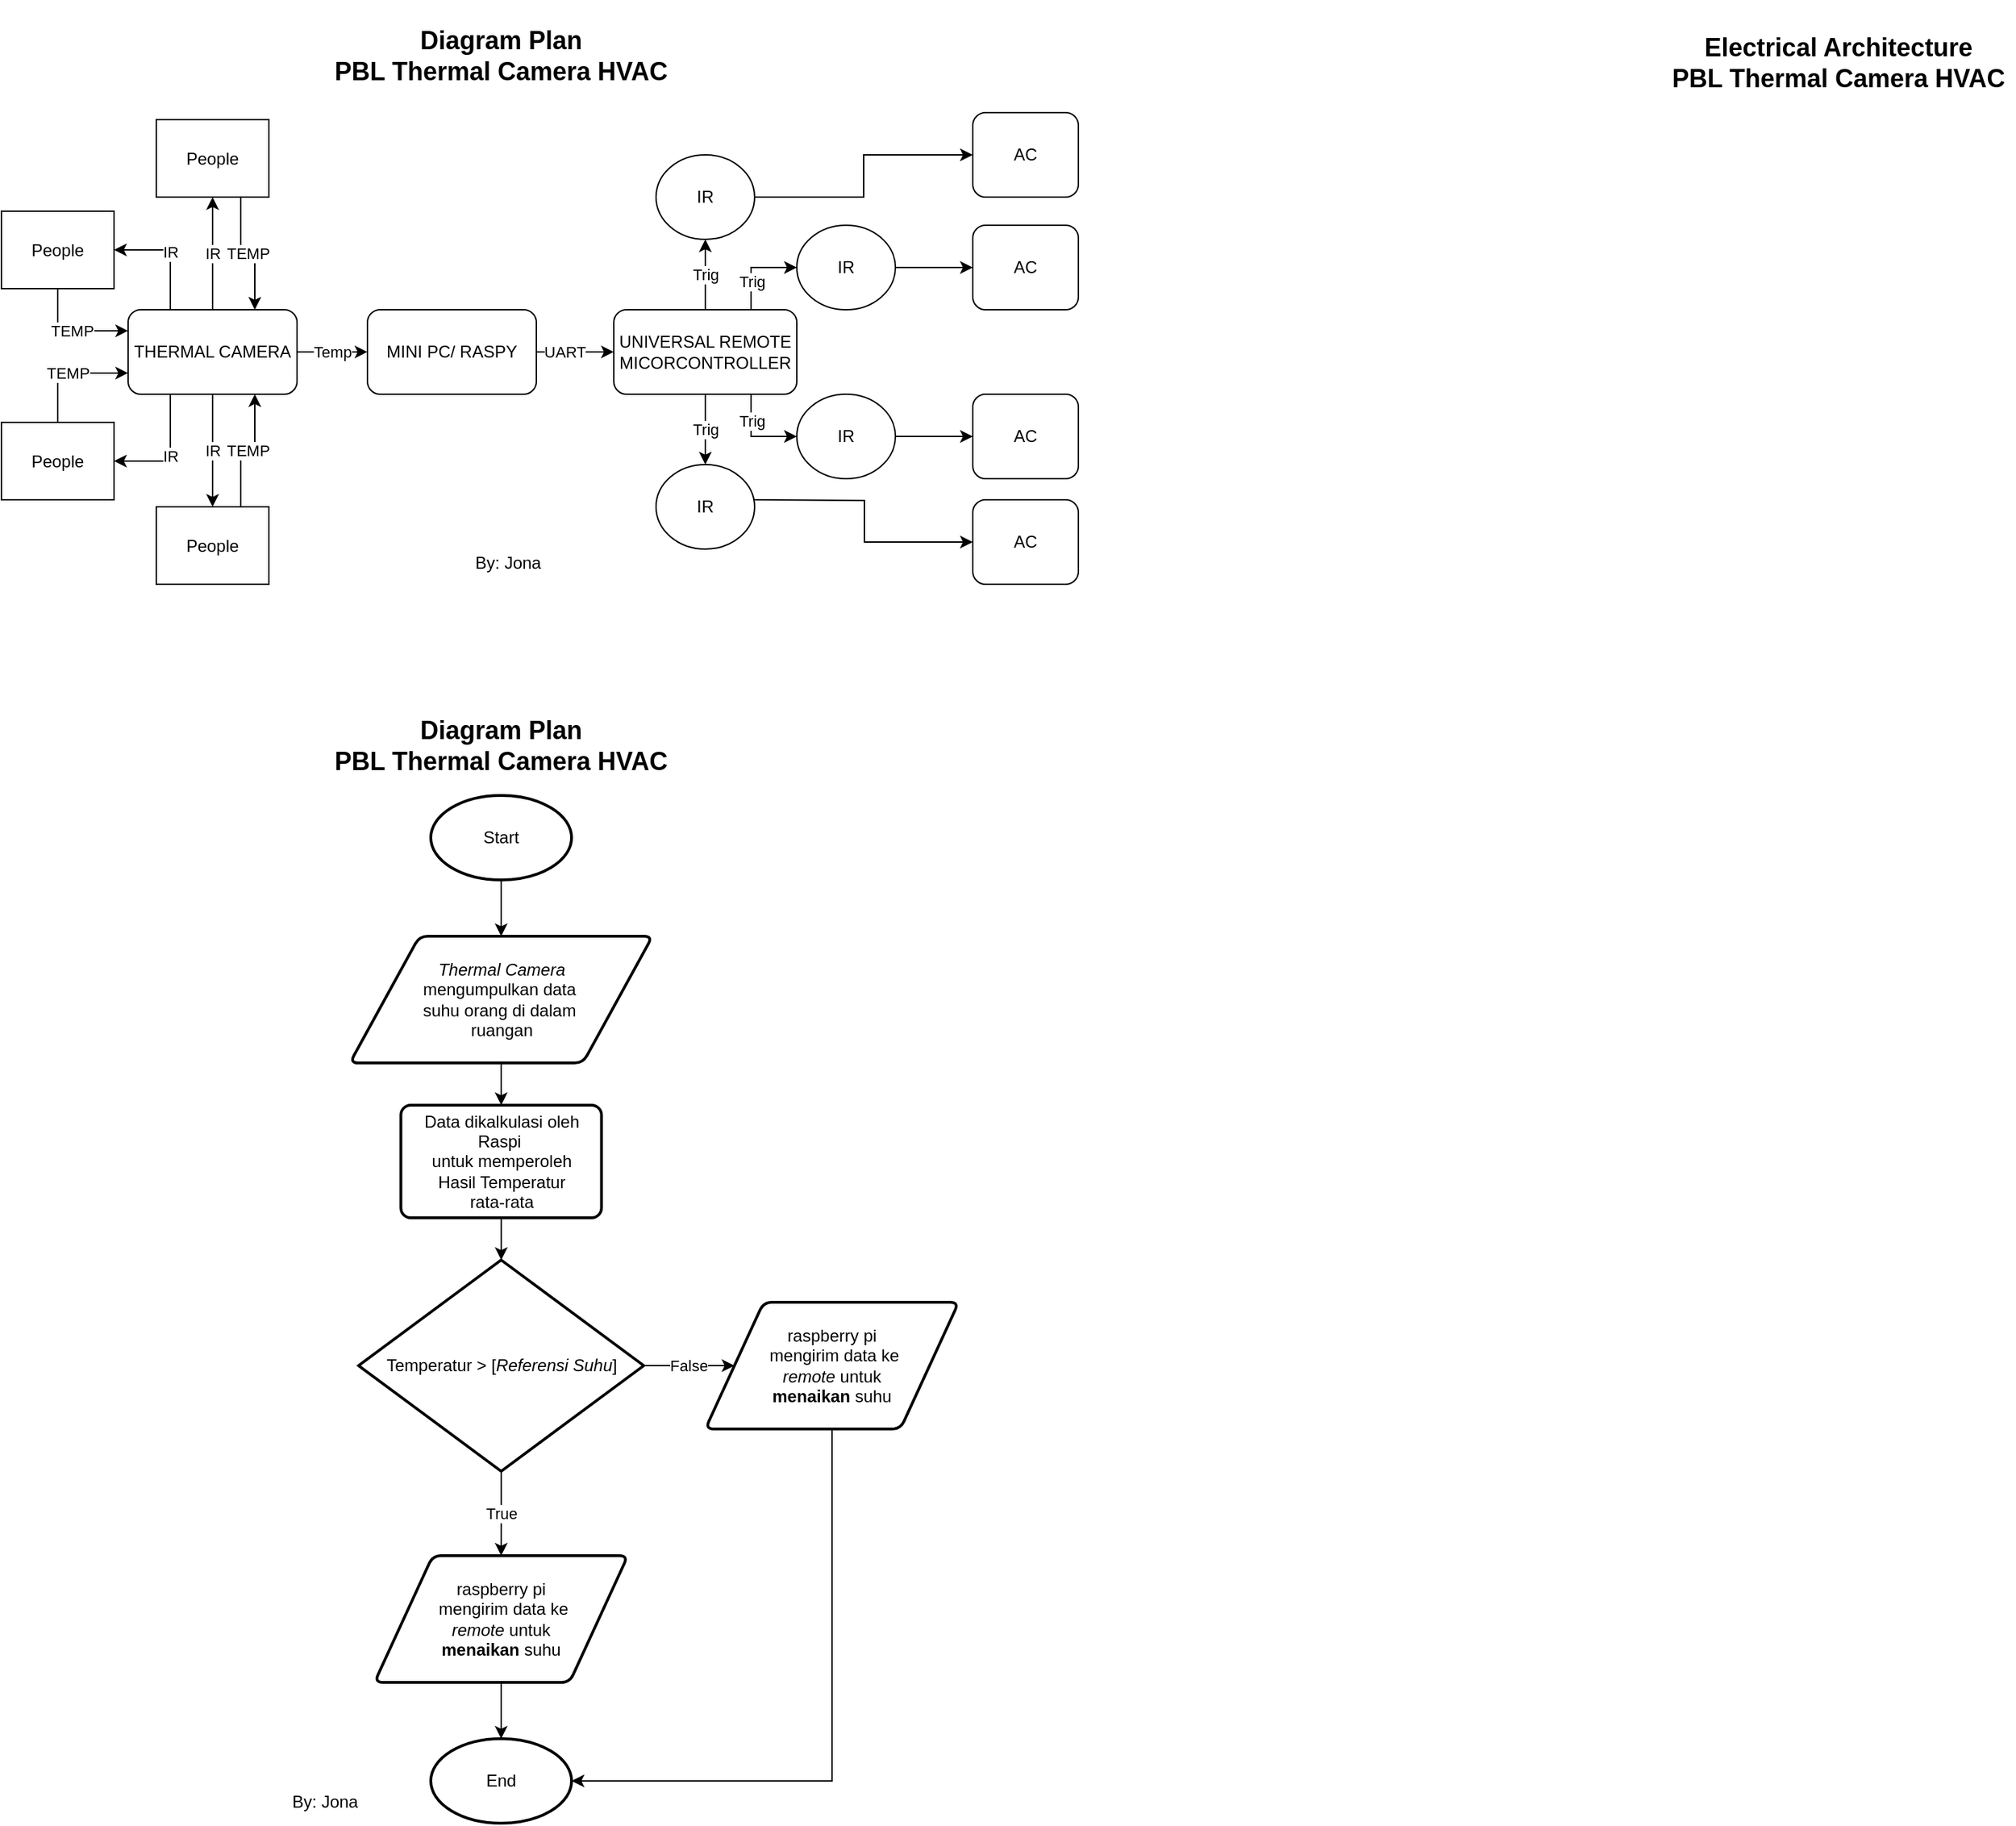 <mxfile version="24.1.0" type="device">
  <diagram name="Page-1" id="YuvekOQx8xAtep3oEcWD">
    <mxGraphModel dx="1990" dy="1065" grid="1" gridSize="10" guides="1" tooltips="1" connect="1" arrows="1" fold="1" page="1" pageScale="1" pageWidth="850" pageHeight="1100" math="0" shadow="0">
      <root>
        <mxCell id="0" />
        <mxCell id="1" parent="0" />
        <mxCell id="PVKdBOxZIRoiB5uvlUZZ-1" value="Temp" style="edgeStyle=orthogonalEdgeStyle;rounded=0;orthogonalLoop=1;jettySize=auto;html=1;" parent="1" source="PVKdBOxZIRoiB5uvlUZZ-2" target="PVKdBOxZIRoiB5uvlUZZ-4" edge="1">
          <mxGeometry relative="1" as="geometry" />
        </mxCell>
        <mxCell id="qJgImqPm416msXqpPhX8-5" value="IR" style="edgeStyle=orthogonalEdgeStyle;rounded=0;orthogonalLoop=1;jettySize=auto;html=1;exitX=0.5;exitY=0;exitDx=0;exitDy=0;" edge="1" parent="1" source="PVKdBOxZIRoiB5uvlUZZ-2" target="qJgImqPm416msXqpPhX8-3">
          <mxGeometry relative="1" as="geometry" />
        </mxCell>
        <mxCell id="qJgImqPm416msXqpPhX8-11" value="IR" style="edgeStyle=orthogonalEdgeStyle;rounded=0;orthogonalLoop=1;jettySize=auto;html=1;exitX=0.25;exitY=0;exitDx=0;exitDy=0;entryX=1;entryY=0.5;entryDx=0;entryDy=0;" edge="1" parent="1" source="PVKdBOxZIRoiB5uvlUZZ-2" target="qJgImqPm416msXqpPhX8-4">
          <mxGeometry relative="1" as="geometry" />
        </mxCell>
        <mxCell id="qJgImqPm416msXqpPhX8-14" value="IR" style="edgeStyle=orthogonalEdgeStyle;rounded=0;orthogonalLoop=1;jettySize=auto;html=1;exitX=0.25;exitY=1;exitDx=0;exitDy=0;entryX=1;entryY=0.5;entryDx=0;entryDy=0;" edge="1" parent="1" source="PVKdBOxZIRoiB5uvlUZZ-2" target="qJgImqPm416msXqpPhX8-2">
          <mxGeometry relative="1" as="geometry" />
        </mxCell>
        <mxCell id="qJgImqPm416msXqpPhX8-16" value="IR" style="edgeStyle=orthogonalEdgeStyle;rounded=0;orthogonalLoop=1;jettySize=auto;html=1;exitX=0.5;exitY=1;exitDx=0;exitDy=0;entryX=0.5;entryY=0;entryDx=0;entryDy=0;" edge="1" parent="1" source="PVKdBOxZIRoiB5uvlUZZ-2" target="qJgImqPm416msXqpPhX8-1">
          <mxGeometry relative="1" as="geometry" />
        </mxCell>
        <mxCell id="PVKdBOxZIRoiB5uvlUZZ-2" value="THERMAL CAMERA" style="rounded=1;whiteSpace=wrap;html=1;" parent="1" vertex="1">
          <mxGeometry x="130" y="259.97" width="120" height="60" as="geometry" />
        </mxCell>
        <mxCell id="PVKdBOxZIRoiB5uvlUZZ-3" value="UART" style="edgeStyle=orthogonalEdgeStyle;rounded=0;orthogonalLoop=1;jettySize=auto;html=1;" parent="1" source="PVKdBOxZIRoiB5uvlUZZ-4" target="PVKdBOxZIRoiB5uvlUZZ-9" edge="1">
          <mxGeometry x="-0.273" relative="1" as="geometry">
            <mxPoint as="offset" />
          </mxGeometry>
        </mxCell>
        <mxCell id="PVKdBOxZIRoiB5uvlUZZ-4" value="MINI PC/ RASPY" style="rounded=1;whiteSpace=wrap;html=1;" parent="1" vertex="1">
          <mxGeometry x="300" y="259.97" width="120" height="60" as="geometry" />
        </mxCell>
        <mxCell id="PVKdBOxZIRoiB5uvlUZZ-5" value="Trig" style="edgeStyle=orthogonalEdgeStyle;rounded=0;orthogonalLoop=1;jettySize=auto;html=1;exitX=0.5;exitY=0;exitDx=0;exitDy=0;" parent="1" source="PVKdBOxZIRoiB5uvlUZZ-9" target="PVKdBOxZIRoiB5uvlUZZ-16" edge="1">
          <mxGeometry relative="1" as="geometry" />
        </mxCell>
        <mxCell id="PVKdBOxZIRoiB5uvlUZZ-6" value="Trig" style="edgeStyle=orthogonalEdgeStyle;rounded=0;orthogonalLoop=1;jettySize=auto;html=1;exitX=0.5;exitY=1;exitDx=0;exitDy=0;entryX=0.5;entryY=0;entryDx=0;entryDy=0;" parent="1" source="PVKdBOxZIRoiB5uvlUZZ-9" target="PVKdBOxZIRoiB5uvlUZZ-11" edge="1">
          <mxGeometry relative="1" as="geometry" />
        </mxCell>
        <mxCell id="PVKdBOxZIRoiB5uvlUZZ-7" value="Trig" style="edgeStyle=orthogonalEdgeStyle;rounded=0;orthogonalLoop=1;jettySize=auto;html=1;exitX=0.75;exitY=0;exitDx=0;exitDy=0;entryX=0;entryY=0.5;entryDx=0;entryDy=0;" parent="1" source="PVKdBOxZIRoiB5uvlUZZ-9" target="PVKdBOxZIRoiB5uvlUZZ-19" edge="1">
          <mxGeometry x="-0.36" relative="1" as="geometry">
            <mxPoint as="offset" />
          </mxGeometry>
        </mxCell>
        <mxCell id="PVKdBOxZIRoiB5uvlUZZ-8" value="Trig" style="edgeStyle=orthogonalEdgeStyle;rounded=0;orthogonalLoop=1;jettySize=auto;html=1;exitX=0.75;exitY=1;exitDx=0;exitDy=0;entryX=0;entryY=0.5;entryDx=0;entryDy=0;" parent="1" source="PVKdBOxZIRoiB5uvlUZZ-9" target="PVKdBOxZIRoiB5uvlUZZ-13" edge="1">
          <mxGeometry x="-0.407" relative="1" as="geometry">
            <mxPoint as="offset" />
          </mxGeometry>
        </mxCell>
        <mxCell id="PVKdBOxZIRoiB5uvlUZZ-9" value="UNIVERSAL REMOTE&lt;br&gt;MICORCONTROLLER" style="rounded=1;whiteSpace=wrap;html=1;" parent="1" vertex="1">
          <mxGeometry x="475" y="260" width="130" height="60" as="geometry" />
        </mxCell>
        <mxCell id="PVKdBOxZIRoiB5uvlUZZ-41" style="edgeStyle=orthogonalEdgeStyle;rounded=0;orthogonalLoop=1;jettySize=auto;html=1;exitX=1;exitY=0.5;exitDx=0;exitDy=0;entryX=0;entryY=0.5;entryDx=0;entryDy=0;" parent="1" target="PVKdBOxZIRoiB5uvlUZZ-38" edge="1">
          <mxGeometry relative="1" as="geometry">
            <mxPoint x="575.0" y="395" as="sourcePoint" />
          </mxGeometry>
        </mxCell>
        <mxCell id="PVKdBOxZIRoiB5uvlUZZ-11" value="IR" style="ellipse;whiteSpace=wrap;html=1;" parent="1" vertex="1">
          <mxGeometry x="505" y="370" width="70" height="60" as="geometry" />
        </mxCell>
        <mxCell id="PVKdBOxZIRoiB5uvlUZZ-43" style="edgeStyle=orthogonalEdgeStyle;rounded=0;orthogonalLoop=1;jettySize=auto;html=1;exitX=1;exitY=0.5;exitDx=0;exitDy=0;entryX=0;entryY=0.5;entryDx=0;entryDy=0;" parent="1" source="PVKdBOxZIRoiB5uvlUZZ-13" target="PVKdBOxZIRoiB5uvlUZZ-17" edge="1">
          <mxGeometry relative="1" as="geometry" />
        </mxCell>
        <mxCell id="PVKdBOxZIRoiB5uvlUZZ-13" value="IR" style="ellipse;whiteSpace=wrap;html=1;" parent="1" vertex="1">
          <mxGeometry x="605" y="320" width="70" height="60" as="geometry" />
        </mxCell>
        <mxCell id="PVKdBOxZIRoiB5uvlUZZ-45" style="edgeStyle=orthogonalEdgeStyle;rounded=0;orthogonalLoop=1;jettySize=auto;html=1;exitX=1;exitY=0.5;exitDx=0;exitDy=0;entryX=0;entryY=0.5;entryDx=0;entryDy=0;" parent="1" source="PVKdBOxZIRoiB5uvlUZZ-16" target="PVKdBOxZIRoiB5uvlUZZ-39" edge="1">
          <mxGeometry relative="1" as="geometry" />
        </mxCell>
        <mxCell id="PVKdBOxZIRoiB5uvlUZZ-16" value="IR" style="ellipse;whiteSpace=wrap;html=1;" parent="1" vertex="1">
          <mxGeometry x="505" y="150" width="70" height="60" as="geometry" />
        </mxCell>
        <mxCell id="PVKdBOxZIRoiB5uvlUZZ-17" value="AC" style="rounded=1;whiteSpace=wrap;html=1;" parent="1" vertex="1">
          <mxGeometry x="730" y="320" width="75" height="60" as="geometry" />
        </mxCell>
        <mxCell id="PVKdBOxZIRoiB5uvlUZZ-18" value="&lt;div&gt;&lt;span style=&quot;font-size: 18px;&quot;&gt;&lt;b&gt;Diagram Plan&lt;/b&gt;&lt;/span&gt;&lt;/div&gt;&lt;b&gt;&lt;font style=&quot;font-size: 18px;&quot;&gt;PBL Thermal Camera HVAC&lt;/font&gt;&lt;/b&gt;" style="text;html=1;align=center;verticalAlign=middle;whiteSpace=wrap;rounded=0;" parent="1" vertex="1">
          <mxGeometry x="270" y="40" width="250" height="80" as="geometry" />
        </mxCell>
        <mxCell id="PVKdBOxZIRoiB5uvlUZZ-44" style="edgeStyle=orthogonalEdgeStyle;rounded=0;orthogonalLoop=1;jettySize=auto;html=1;exitX=1;exitY=0.5;exitDx=0;exitDy=0;" parent="1" source="PVKdBOxZIRoiB5uvlUZZ-19" target="PVKdBOxZIRoiB5uvlUZZ-40" edge="1">
          <mxGeometry relative="1" as="geometry" />
        </mxCell>
        <mxCell id="PVKdBOxZIRoiB5uvlUZZ-19" value="IR" style="ellipse;whiteSpace=wrap;html=1;" parent="1" vertex="1">
          <mxGeometry x="605" y="200" width="70" height="60" as="geometry" />
        </mxCell>
        <mxCell id="PVKdBOxZIRoiB5uvlUZZ-38" value="AC" style="rounded=1;whiteSpace=wrap;html=1;" parent="1" vertex="1">
          <mxGeometry x="730" y="395" width="75" height="60" as="geometry" />
        </mxCell>
        <mxCell id="PVKdBOxZIRoiB5uvlUZZ-39" value="AC" style="rounded=1;whiteSpace=wrap;html=1;" parent="1" vertex="1">
          <mxGeometry x="730" y="120" width="75" height="60" as="geometry" />
        </mxCell>
        <mxCell id="PVKdBOxZIRoiB5uvlUZZ-40" value="AC" style="rounded=1;whiteSpace=wrap;html=1;" parent="1" vertex="1">
          <mxGeometry x="730" y="199.97" width="75" height="60" as="geometry" />
        </mxCell>
        <mxCell id="qJgImqPm416msXqpPhX8-17" value="TEMP" style="edgeStyle=orthogonalEdgeStyle;rounded=0;orthogonalLoop=1;jettySize=auto;html=1;exitX=0.75;exitY=0;exitDx=0;exitDy=0;entryX=0.75;entryY=1;entryDx=0;entryDy=0;" edge="1" parent="1" source="qJgImqPm416msXqpPhX8-1" target="PVKdBOxZIRoiB5uvlUZZ-2">
          <mxGeometry relative="1" as="geometry" />
        </mxCell>
        <mxCell id="qJgImqPm416msXqpPhX8-1" value="People" style="rounded=0;whiteSpace=wrap;html=1;" vertex="1" parent="1">
          <mxGeometry x="150" y="400" width="80" height="55" as="geometry" />
        </mxCell>
        <mxCell id="qJgImqPm416msXqpPhX8-12" value="TEMP" style="edgeStyle=orthogonalEdgeStyle;rounded=0;orthogonalLoop=1;jettySize=auto;html=1;exitX=0.5;exitY=0;exitDx=0;exitDy=0;entryX=0;entryY=0.75;entryDx=0;entryDy=0;" edge="1" parent="1" source="qJgImqPm416msXqpPhX8-2" target="PVKdBOxZIRoiB5uvlUZZ-2">
          <mxGeometry relative="1" as="geometry" />
        </mxCell>
        <mxCell id="qJgImqPm416msXqpPhX8-2" value="People" style="rounded=0;whiteSpace=wrap;html=1;" vertex="1" parent="1">
          <mxGeometry x="40" y="340" width="80" height="55" as="geometry" />
        </mxCell>
        <mxCell id="qJgImqPm416msXqpPhX8-6" value="TEMP" style="edgeStyle=orthogonalEdgeStyle;rounded=0;orthogonalLoop=1;jettySize=auto;html=1;exitX=0.75;exitY=1;exitDx=0;exitDy=0;entryX=0.75;entryY=0;entryDx=0;entryDy=0;" edge="1" parent="1" source="qJgImqPm416msXqpPhX8-3" target="PVKdBOxZIRoiB5uvlUZZ-2">
          <mxGeometry relative="1" as="geometry" />
        </mxCell>
        <mxCell id="qJgImqPm416msXqpPhX8-3" value="People" style="rounded=0;whiteSpace=wrap;html=1;" vertex="1" parent="1">
          <mxGeometry x="150" y="125" width="80" height="55" as="geometry" />
        </mxCell>
        <mxCell id="qJgImqPm416msXqpPhX8-9" value="TEMP" style="edgeStyle=orthogonalEdgeStyle;rounded=0;orthogonalLoop=1;jettySize=auto;html=1;exitX=0.5;exitY=1;exitDx=0;exitDy=0;entryX=0;entryY=0.25;entryDx=0;entryDy=0;" edge="1" parent="1" source="qJgImqPm416msXqpPhX8-4" target="PVKdBOxZIRoiB5uvlUZZ-2">
          <mxGeometry relative="1" as="geometry" />
        </mxCell>
        <mxCell id="qJgImqPm416msXqpPhX8-4" value="People" style="rounded=0;whiteSpace=wrap;html=1;" vertex="1" parent="1">
          <mxGeometry x="40" y="190" width="80" height="55" as="geometry" />
        </mxCell>
        <mxCell id="qJgImqPm416msXqpPhX8-23" value="" style="edgeStyle=orthogonalEdgeStyle;rounded=0;orthogonalLoop=1;jettySize=auto;html=1;" edge="1" parent="1" source="qJgImqPm416msXqpPhX8-20" target="qJgImqPm416msXqpPhX8-21">
          <mxGeometry relative="1" as="geometry" />
        </mxCell>
        <mxCell id="qJgImqPm416msXqpPhX8-20" value="Start" style="strokeWidth=2;html=1;shape=mxgraph.flowchart.start_1;whiteSpace=wrap;" vertex="1" parent="1">
          <mxGeometry x="345" y="605" width="100" height="60" as="geometry" />
        </mxCell>
        <mxCell id="qJgImqPm416msXqpPhX8-24" value="" style="edgeStyle=orthogonalEdgeStyle;rounded=0;orthogonalLoop=1;jettySize=auto;html=1;" edge="1" parent="1" source="qJgImqPm416msXqpPhX8-21" target="qJgImqPm416msXqpPhX8-22">
          <mxGeometry relative="1" as="geometry" />
        </mxCell>
        <mxCell id="qJgImqPm416msXqpPhX8-21" value="&lt;i&gt;Thermal Camera&lt;/i&gt;&lt;div&gt;mengumpulkan data&amp;nbsp;&lt;/div&gt;&lt;div&gt;suhu orang di dalam&amp;nbsp;&lt;/div&gt;&lt;div&gt;ruangan&lt;/div&gt;" style="shape=parallelogram;html=1;strokeWidth=2;perimeter=parallelogramPerimeter;whiteSpace=wrap;rounded=1;arcSize=12;size=0.23;" vertex="1" parent="1">
          <mxGeometry x="287.5" y="705" width="215" height="90" as="geometry" />
        </mxCell>
        <mxCell id="qJgImqPm416msXqpPhX8-27" value="" style="edgeStyle=orthogonalEdgeStyle;rounded=0;orthogonalLoop=1;jettySize=auto;html=1;" edge="1" parent="1" source="qJgImqPm416msXqpPhX8-22" target="qJgImqPm416msXqpPhX8-26">
          <mxGeometry relative="1" as="geometry" />
        </mxCell>
        <mxCell id="qJgImqPm416msXqpPhX8-22" value="Data dikalkulasi oleh Raspi&amp;nbsp;&lt;div&gt;untuk memperoleh&lt;/div&gt;&lt;div&gt;Hasil Temperatur&lt;/div&gt;&lt;div&gt;rata-rata&lt;/div&gt;" style="rounded=1;whiteSpace=wrap;html=1;absoluteArcSize=1;arcSize=14;strokeWidth=2;" vertex="1" parent="1">
          <mxGeometry x="323.75" y="825" width="142.5" height="80" as="geometry" />
        </mxCell>
        <mxCell id="qJgImqPm416msXqpPhX8-29" value="True" style="edgeStyle=orthogonalEdgeStyle;rounded=0;orthogonalLoop=1;jettySize=auto;html=1;" edge="1" parent="1" source="qJgImqPm416msXqpPhX8-26" target="qJgImqPm416msXqpPhX8-28">
          <mxGeometry relative="1" as="geometry" />
        </mxCell>
        <mxCell id="qJgImqPm416msXqpPhX8-31" value="False" style="edgeStyle=orthogonalEdgeStyle;rounded=0;orthogonalLoop=1;jettySize=auto;html=1;" edge="1" parent="1" source="qJgImqPm416msXqpPhX8-26" target="qJgImqPm416msXqpPhX8-30">
          <mxGeometry relative="1" as="geometry" />
        </mxCell>
        <mxCell id="qJgImqPm416msXqpPhX8-26" value="Temperatur &amp;gt; [&lt;i&gt;Referensi Suhu&lt;/i&gt;]" style="strokeWidth=2;html=1;shape=mxgraph.flowchart.decision;whiteSpace=wrap;" vertex="1" parent="1">
          <mxGeometry x="293.75" y="935" width="202.5" height="150" as="geometry" />
        </mxCell>
        <mxCell id="qJgImqPm416msXqpPhX8-33" value="" style="edgeStyle=orthogonalEdgeStyle;rounded=0;orthogonalLoop=1;jettySize=auto;html=1;" edge="1" parent="1" source="qJgImqPm416msXqpPhX8-28" target="qJgImqPm416msXqpPhX8-32">
          <mxGeometry relative="1" as="geometry" />
        </mxCell>
        <mxCell id="qJgImqPm416msXqpPhX8-28" value="&lt;div&gt;raspberry pi&lt;/div&gt;&amp;nbsp;mengirim data ke&lt;div&gt;&lt;i&gt;remote &lt;/i&gt;untuk&lt;/div&gt;&lt;div&gt;&lt;b&gt;menaikan&lt;/b&gt; suhu&lt;/div&gt;" style="shape=parallelogram;html=1;strokeWidth=2;perimeter=parallelogramPerimeter;whiteSpace=wrap;rounded=1;arcSize=12;size=0.23;" vertex="1" parent="1">
          <mxGeometry x="305" y="1145" width="180" height="90" as="geometry" />
        </mxCell>
        <mxCell id="qJgImqPm416msXqpPhX8-30" value="&lt;div&gt;raspberry pi&lt;/div&gt;&amp;nbsp;mengirim data ke&lt;div&gt;&lt;i&gt;remote &lt;/i&gt;untuk&lt;/div&gt;&lt;div&gt;&lt;b&gt;menaikan&lt;/b&gt; suhu&lt;/div&gt;" style="shape=parallelogram;html=1;strokeWidth=2;perimeter=parallelogramPerimeter;whiteSpace=wrap;rounded=1;arcSize=12;size=0.23;" vertex="1" parent="1">
          <mxGeometry x="540" y="965" width="180" height="90" as="geometry" />
        </mxCell>
        <mxCell id="qJgImqPm416msXqpPhX8-32" value="End" style="strokeWidth=2;html=1;shape=mxgraph.flowchart.start_1;whiteSpace=wrap;" vertex="1" parent="1">
          <mxGeometry x="345" y="1275" width="100" height="60" as="geometry" />
        </mxCell>
        <mxCell id="qJgImqPm416msXqpPhX8-34" style="edgeStyle=orthogonalEdgeStyle;rounded=0;orthogonalLoop=1;jettySize=auto;html=1;exitX=0.5;exitY=1;exitDx=0;exitDy=0;entryX=1;entryY=0.5;entryDx=0;entryDy=0;entryPerimeter=0;" edge="1" parent="1" source="qJgImqPm416msXqpPhX8-30" target="qJgImqPm416msXqpPhX8-32">
          <mxGeometry relative="1" as="geometry" />
        </mxCell>
        <mxCell id="qJgImqPm416msXqpPhX8-35" value="&lt;div&gt;&lt;span style=&quot;font-size: 18px;&quot;&gt;&lt;b&gt;Diagram Plan&lt;/b&gt;&lt;/span&gt;&lt;/div&gt;&lt;b&gt;&lt;font style=&quot;font-size: 18px;&quot;&gt;PBL Thermal Camera HVAC&lt;/font&gt;&lt;/b&gt;" style="text;html=1;align=center;verticalAlign=middle;whiteSpace=wrap;rounded=0;" vertex="1" parent="1">
          <mxGeometry x="270" y="530" width="250" height="80" as="geometry" />
        </mxCell>
        <mxCell id="qJgImqPm416msXqpPhX8-36" value="By: Jona" style="text;html=1;align=center;verticalAlign=middle;whiteSpace=wrap;rounded=0;" vertex="1" parent="1">
          <mxGeometry x="240" y="1305" width="60" height="30" as="geometry" />
        </mxCell>
        <mxCell id="qJgImqPm416msXqpPhX8-37" value="By: Jona" style="text;html=1;align=center;verticalAlign=middle;whiteSpace=wrap;rounded=0;" vertex="1" parent="1">
          <mxGeometry x="370" y="425" width="60" height="30" as="geometry" />
        </mxCell>
        <mxCell id="qJgImqPm416msXqpPhX8-38" value="&lt;div&gt;&lt;span style=&quot;font-size: 18px;&quot;&gt;&lt;b&gt;Electrical Architecture&lt;/b&gt;&lt;/span&gt;&lt;/div&gt;&lt;b&gt;&lt;font style=&quot;font-size: 18px;&quot;&gt;PBL Thermal Camera HVAC&lt;/font&gt;&lt;/b&gt;" style="text;html=1;align=center;verticalAlign=middle;whiteSpace=wrap;rounded=0;" vertex="1" parent="1">
          <mxGeometry x="1220" y="45" width="250" height="80" as="geometry" />
        </mxCell>
      </root>
    </mxGraphModel>
  </diagram>
</mxfile>
